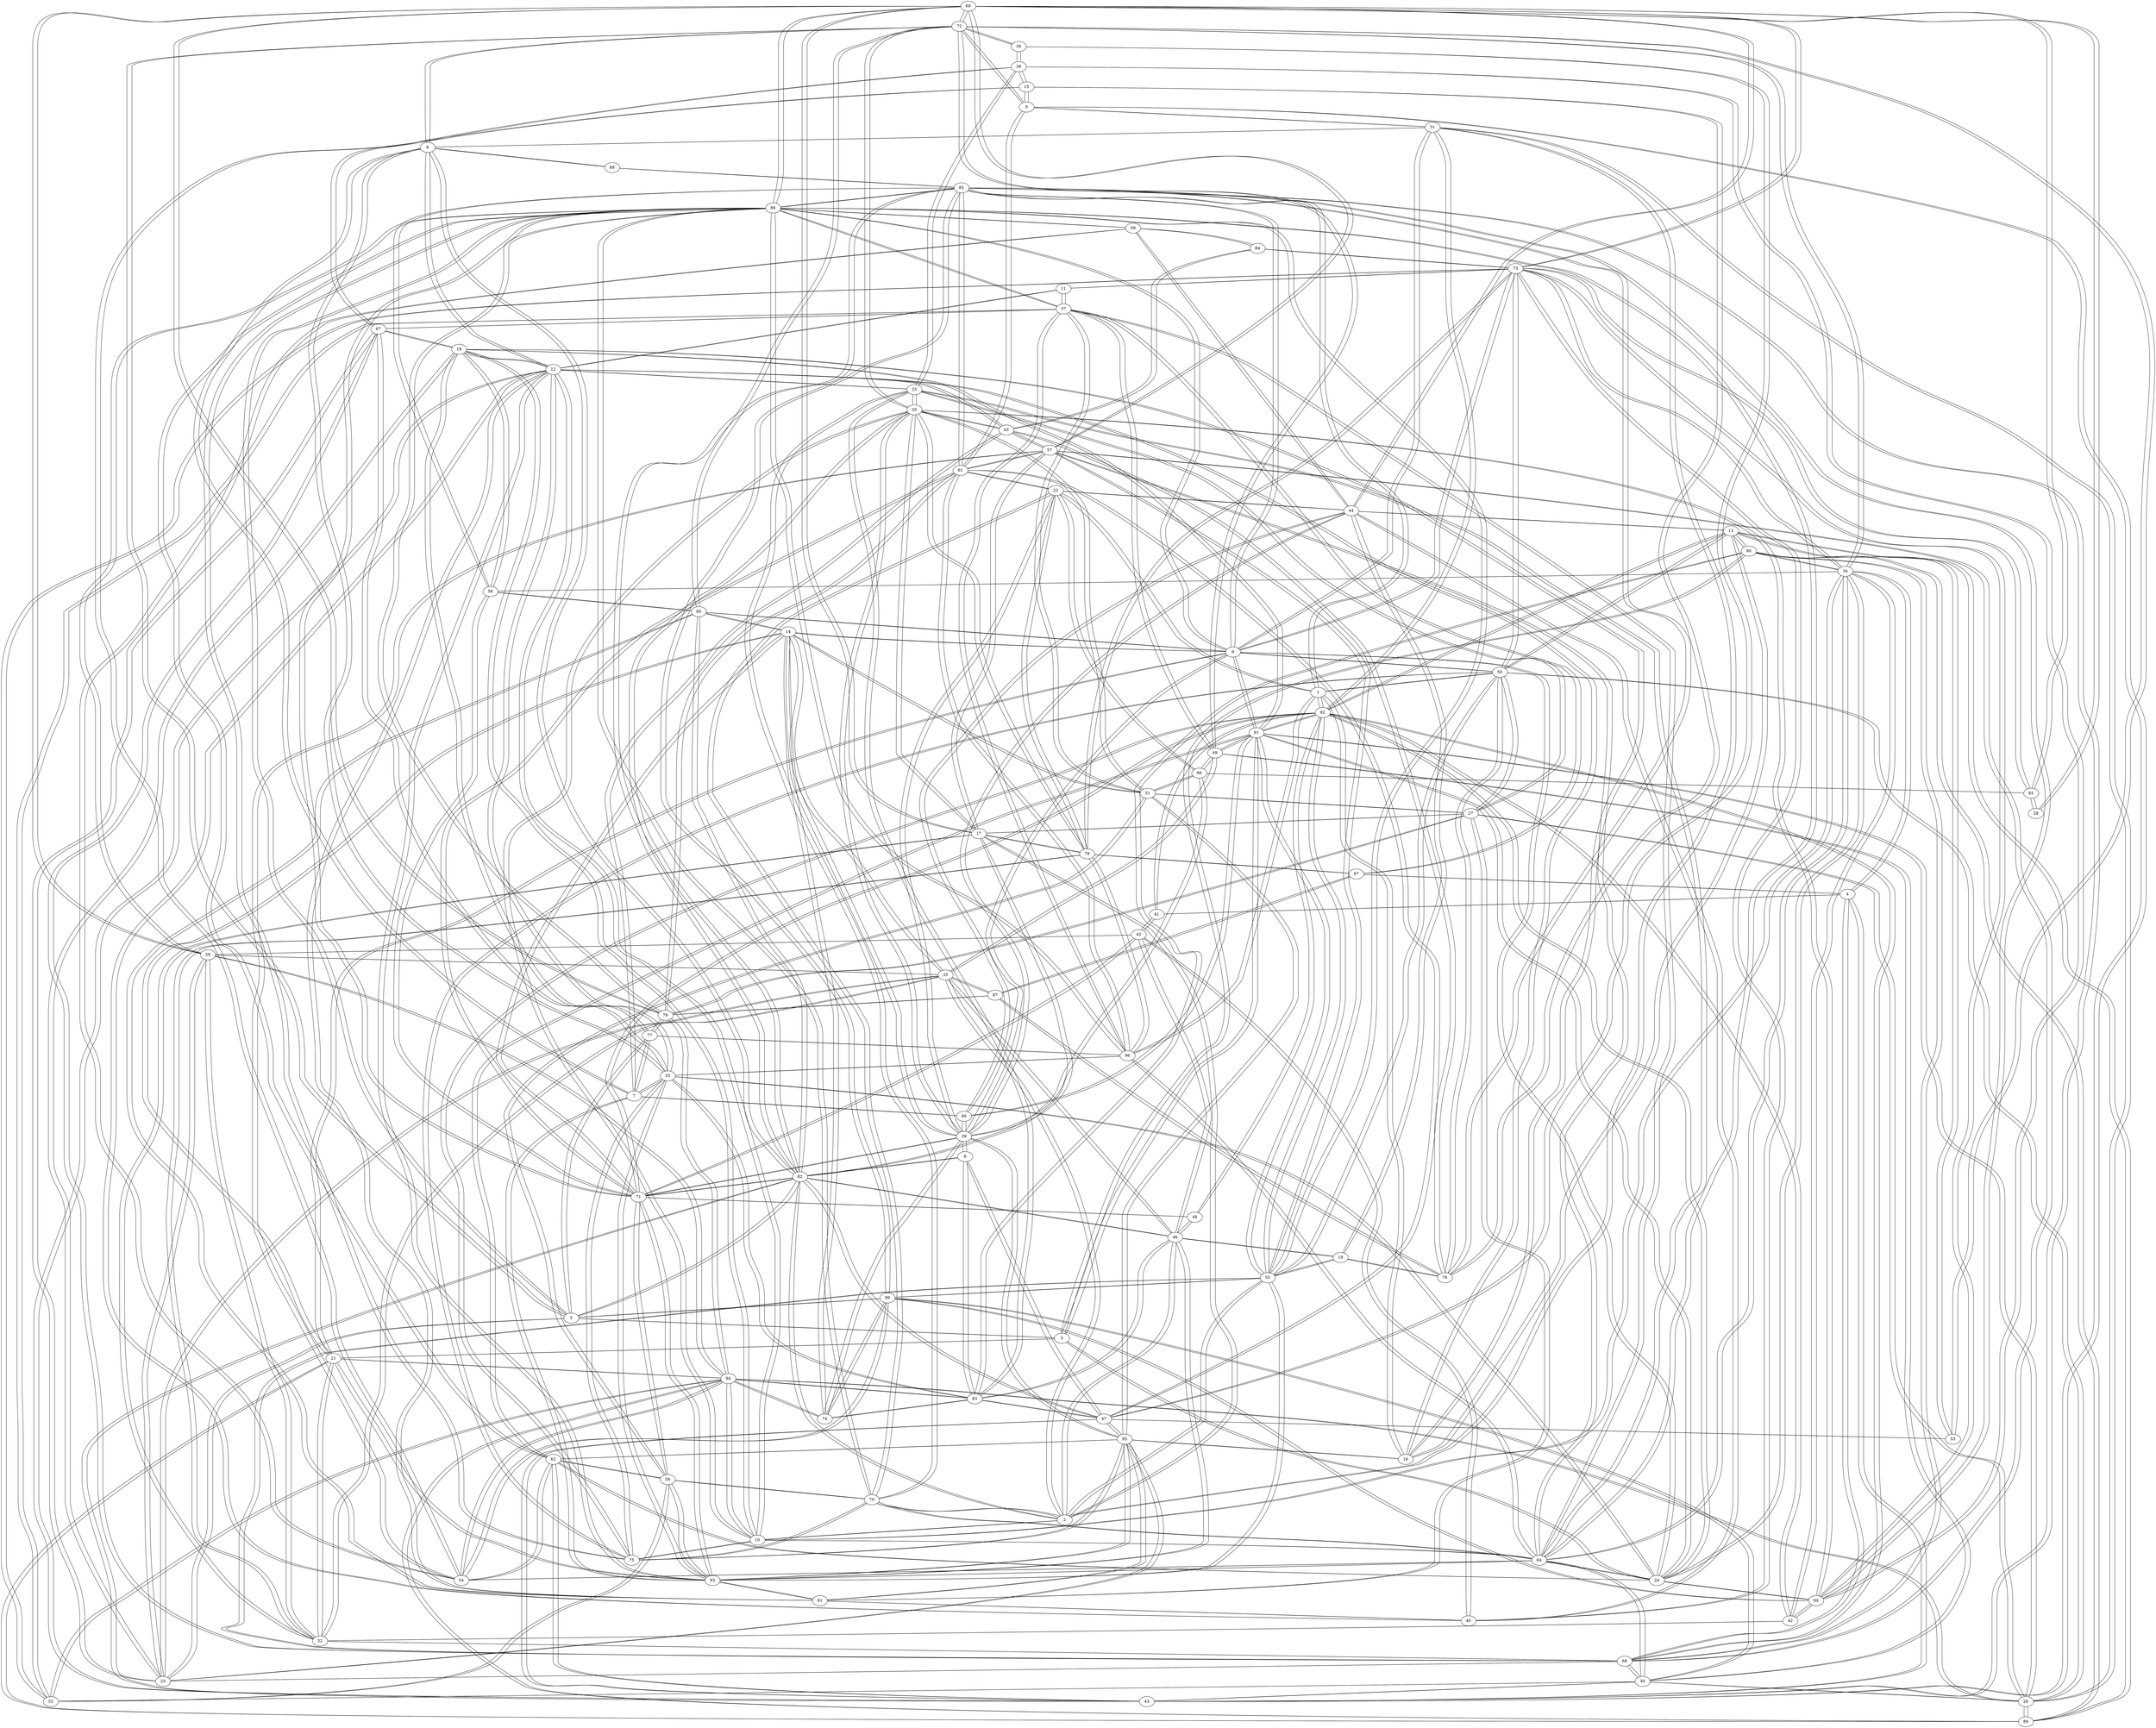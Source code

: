 graph {
  69 -- 72;
  69 -- 57;
  69 -- 29;
  69 -- 86;
  69 -- 44;
  69 -- 73;
  69 -- 65;
  69 -- 17;
  69 -- 28;
  69 -- 79;
  72 -- 69;
  72 -- 6;
  72 -- 49;
  72 -- 0;
  72 -- 80;
  72 -- 5;
  72 -- 20;
  72 -- 34;
  72 -- 53;
  72 -- 36;
  43 -- 62;
  43 -- 12;
  43 -- 82;
  43 -- 47;
  43 -- 30;
  43 -- 0;
  43 -- 85;
  43 -- 4;
  62 -- 43;
  62 -- 91;
  62 -- 24;
  62 -- 54;
  62 -- 95;
  62 -- 86;
  62 -- 58;
  10 -- 94;
  10 -- 20;
  10 -- 34;
  10 -- 18;
  10 -- 75;
  10 -- 64;
  10 -- 2;
  10 -- 12;
  94 -- 10;
  94 -- 74;
  94 -- 26;
  94 -- 79;
  94 -- 52;
  94 -- 89;
  94 -- 21;
  94 -- 83;
  94 -- 29;
  94 -- 54;
  93 -- 95;
  93 -- 46;
  93 -- 58;
  93 -- 33;
  93 -- 55;
  93 -- 12;
  93 -- 64;
  93 -- 7;
  93 -- 21;
  93 -- 71;
  93 -- 81;
  95 -- 93;
  95 -- 75;
  95 -- 16;
  95 -- 51;
  95 -- 62;
  95 -- 23;
  95 -- 39;
  95 -- 81;
  95 -- 47;
  32 -- 78;
  32 -- 21;
  32 -- 42;
  32 -- 17;
  32 -- 29;
  32 -- 35;
  32 -- 68;
  78 -- 32;
  78 -- 96;
  78 -- 97;
  78 -- 22;
  78 -- 73;
  78 -- 20;
  78 -- 17;
  60 -- 73;
  60 -- 38;
  60 -- 85;
  60 -- 20;
  60 -- 42;
  60 -- 24;
  60 -- 99;
  73 -- 60;
  73 -- 40;
  73 -- 65;
  73 -- 52;
  73 -- 78;
  73 -- 9;
  73 -- 69;
  73 -- 34;
  73 -- 50;
  73 -- 84;
  73 -- 11;
  23 -- 67;
  23 -- 5;
  23 -- 95;
  23 -- 35;
  23 -- 68;
  23 -- 18;
  23 -- 29;
  67 -- 23;
  67 -- 18;
  67 -- 37;
  67 -- 38;
  67 -- 33;
  67 -- 68;
  39 -- 71;
  39 -- 74;
  39 -- 22;
  39 -- 17;
  39 -- 66;
  39 -- 8;
  39 -- 95;
  39 -- 9;
  39 -- 20;
  39 -- 14;
  39 -- 44;
  71 -- 39;
  71 -- 56;
  71 -- 61;
  71 -- 92;
  71 -- 58;
  71 -- 48;
  71 -- 14;
  71 -- 45;
  71 -- 93;
  71 -- 86;
  71 -- 82;
  12 -- 63;
  12 -- 25;
  12 -- 43;
  12 -- 33;
  12 -- 11;
  12 -- 6;
  12 -- 93;
  12 -- 18;
  12 -- 81;
  12 -- 40;
  12 -- 16;
  12 -- 10;
  63 -- 12;
  63 -- 57;
  63 -- 7;
  63 -- 20;
  63 -- 76;
  63 -- 84;
  37 -- 51;
  37 -- 67;
  37 -- 96;
  37 -- 52;
  37 -- 86;
  37 -- 11;
  37 -- 49;
  37 -- 64;
  37 -- 97;
  51 -- 37;
  51 -- 14;
  51 -- 20;
  51 -- 27;
  51 -- 58;
  51 -- 98;
  51 -- 95;
  6 -- 72;
  6 -- 12;
  6 -- 88;
  6 -- 31;
  6 -- 7;
  6 -- 33;
  6 -- 82;
  46 -- 93;
  46 -- 48;
  46 -- 83;
  46 -- 35;
  46 -- 19;
  46 -- 2;
  46 -- 45;
  46 -- 82;
  34 -- 64;
  34 -- 56;
  34 -- 10;
  34 -- 90;
  34 -- 24;
  34 -- 42;
  34 -- 73;
  34 -- 72;
  34 -- 4;
  64 -- 34;
  64 -- 30;
  64 -- 24;
  64 -- 57;
  64 -- 86;
  64 -- 93;
  64 -- 70;
  64 -- 10;
  64 -- 25;
  64 -- 37;
  64 -- 54;
  64 -- 96;
  22 -- 98;
  22 -- 70;
  22 -- 78;
  22 -- 44;
  22 -- 39;
  22 -- 1;
  22 -- 61;
  98 -- 22;
  98 -- 65;
  98 -- 82;
  98 -- 51;
  98 -- 49;
  75 -- 95;
  75 -- 50;
  75 -- 33;
  75 -- 70;
  75 -- 86;
  75 -- 92;
  75 -- 10;
  13 -- 44;
  13 -- 16;
  13 -- 89;
  13 -- 92;
  13 -- 53;
  13 -- 90;
  13 -- 50;
  44 -- 13;
  44 -- 19;
  44 -- 22;
  44 -- 40;
  44 -- 69;
  44 -- 59;
  44 -- 66;
  44 -- 39;
  59 -- 86;
  59 -- 54;
  59 -- 44;
  59 -- 84;
  86 -- 59;
  86 -- 9;
  86 -- 5;
  86 -- 85;
  86 -- 75;
  86 -- 29;
  86 -- 70;
  86 -- 69;
  86 -- 64;
  86 -- 37;
  86 -- 62;
  86 -- 55;
  86 -- 96;
  86 -- 71;
  86 -- 79;
  19 -- 44;
  19 -- 55;
  19 -- 46;
  19 -- 76;
  58 -- 93;
  58 -- 51;
  58 -- 70;
  58 -- 71;
  58 -- 52;
  58 -- 62;
  9 -- 86;
  9 -- 24;
  9 -- 91;
  9 -- 21;
  9 -- 85;
  9 -- 73;
  9 -- 39;
  9 -- 14;
  9 -- 50;
  9 -- 80;
  9 -- 31;
  50 -- 76;
  50 -- 75;
  50 -- 55;
  50 -- 27;
  50 -- 1;
  50 -- 9;
  50 -- 73;
  50 -- 26;
  50 -- 13;
  76 -- 50;
  76 -- 87;
  76 -- 85;
  76 -- 19;
  76 -- 63;
  76 -- 15;
  7 -- 77;
  7 -- 33;
  7 -- 66;
  7 -- 63;
  7 -- 6;
  7 -- 93;
  77 -- 7;
  77 -- 18;
  77 -- 5;
  77 -- 96;
  77 -- 79;
  33 -- 93;
  33 -- 7;
  33 -- 12;
  33 -- 67;
  33 -- 75;
  33 -- 24;
  33 -- 96;
  33 -- 83;
  33 -- 6;
  56 -- 71;
  56 -- 34;
  56 -- 85;
  56 -- 80;
  56 -- 18;
  18 -- 67;
  18 -- 77;
  18 -- 91;
  18 -- 16;
  18 -- 10;
  18 -- 12;
  18 -- 56;
  18 -- 23;
  35 -- 87;
  35 -- 14;
  35 -- 46;
  35 -- 49;
  35 -- 23;
  35 -- 2;
  35 -- 29;
  35 -- 32;
  87 -- 35;
  87 -- 76;
  87 -- 97;
  87 -- 79;
  61 -- 71;
  61 -- 96;
  61 -- 57;
  61 -- 22;
  61 -- 0;
  61 -- 85;
  61 -- 47;
  61 -- 79;
  21 -- 89;
  21 -- 32;
  21 -- 9;
  21 -- 14;
  21 -- 3;
  21 -- 94;
  21 -- 93;
  89 -- 21;
  89 -- 13;
  89 -- 90;
  89 -- 94;
  89 -- 26;
  82 -- 85;
  82 -- 98;
  82 -- 2;
  82 -- 43;
  82 -- 47;
  82 -- 80;
  82 -- 20;
  82 -- 5;
  82 -- 46;
  82 -- 8;
  82 -- 6;
  82 -- 71;
  85 -- 82;
  85 -- 60;
  85 -- 76;
  85 -- 86;
  85 -- 9;
  85 -- 56;
  85 -- 61;
  85 -- 1;
  85 -- 88;
  85 -- 99;
  85 -- 43;
  16 -- 13;
  16 -- 95;
  16 -- 1;
  16 -- 18;
  16 -- 12;
  57 -- 69;
  57 -- 63;
  57 -- 64;
  57 -- 17;
  57 -- 55;
  57 -- 61;
  57 -- 54;
  57 -- 68;
  96 -- 78;
  96 -- 61;
  96 -- 1;
  96 -- 37;
  96 -- 77;
  96 -- 33;
  96 -- 86;
  96 -- 64;
  65 -- 98;
  65 -- 73;
  65 -- 69;
  65 -- 28;
  4 -- 68;
  4 -- 41;
  4 -- 97;
  4 -- 34;
  4 -- 43;
  68 -- 4;
  68 -- 55;
  68 -- 30;
  68 -- 90;
  68 -- 92;
  68 -- 57;
  68 -- 67;
  68 -- 23;
  68 -- 32;
  14 -- 51;
  14 -- 21;
  14 -- 35;
  14 -- 80;
  14 -- 74;
  14 -- 9;
  14 -- 71;
  14 -- 39;
  55 -- 50;
  55 -- 68;
  55 -- 99;
  55 -- 19;
  55 -- 2;
  55 -- 91;
  55 -- 92;
  55 -- 57;
  55 -- 86;
  55 -- 93;
  30 -- 64;
  30 -- 52;
  30 -- 68;
  30 -- 99;
  30 -- 49;
  30 -- 43;
  30 -- 26;
  38 -- 60;
  38 -- 67;
  38 -- 36;
  38 -- 25;
  38 -- 15;
  3 -- 91;
  3 -- 90;
  3 -- 21;
  3 -- 24;
  3 -- 5;
  91 -- 3;
  91 -- 9;
  91 -- 24;
  91 -- 62;
  91 -- 18;
  91 -- 55;
  91 -- 66;
  91 -- 26;
  91 -- 92;
  91 -- 49;
  20 -- 51;
  20 -- 17;
  20 -- 10;
  20 -- 25;
  20 -- 63;
  20 -- 82;
  20 -- 78;
  20 -- 39;
  20 -- 72;
  20 -- 60;
  41 -- 4;
  41 -- 45;
  41 -- 92;
  70 -- 22;
  70 -- 58;
  70 -- 75;
  70 -- 86;
  70 -- 64;
  70 -- 25;
  70 -- 2;
  25 -- 12;
  25 -- 27;
  25 -- 20;
  25 -- 38;
  25 -- 70;
  25 -- 64;
  25 -- 83;
  31 -- 92;
  31 -- 6;
  31 -- 2;
  31 -- 26;
  31 -- 0;
  31 -- 9;
  92 -- 31;
  92 -- 24;
  92 -- 48;
  92 -- 13;
  92 -- 71;
  92 -- 42;
  92 -- 55;
  92 -- 75;
  92 -- 68;
  92 -- 1;
  92 -- 91;
  92 -- 41;
  17 -- 20;
  17 -- 2;
  17 -- 57;
  17 -- 39;
  17 -- 32;
  17 -- 69;
  17 -- 78;
  17 -- 27;
  74 -- 94;
  74 -- 39;
  74 -- 83;
  74 -- 14;
  74 -- 99;
  5 -- 99;
  5 -- 23;
  5 -- 77;
  5 -- 86;
  5 -- 3;
  5 -- 82;
  5 -- 72;
  99 -- 5;
  99 -- 55;
  99 -- 30;
  99 -- 54;
  99 -- 85;
  99 -- 74;
  99 -- 60;
  24 -- 64;
  24 -- 9;
  24 -- 91;
  24 -- 92;
  24 -- 62;
  24 -- 34;
  24 -- 3;
  24 -- 33;
  24 -- 60;
  27 -- 51;
  27 -- 26;
  27 -- 50;
  27 -- 79;
  27 -- 25;
  27 -- 81;
  27 -- 17;
  97 -- 78;
  97 -- 87;
  97 -- 4;
  97 -- 37;
  40 -- 73;
  40 -- 81;
  40 -- 44;
  40 -- 45;
  40 -- 12;
  26 -- 27;
  26 -- 94;
  26 -- 31;
  26 -- 91;
  26 -- 30;
  26 -- 50;
  26 -- 89;
  79 -- 27;
  79 -- 94;
  79 -- 61;
  79 -- 87;
  79 -- 77;
  79 -- 86;
  79 -- 69;
  80 -- 81;
  80 -- 82;
  80 -- 14;
  80 -- 56;
  80 -- 72;
  80 -- 9;
  81 -- 80;
  81 -- 40;
  81 -- 27;
  81 -- 95;
  81 -- 12;
  81 -- 93;
  2 -- 17;
  2 -- 82;
  2 -- 55;
  2 -- 31;
  2 -- 46;
  2 -- 70;
  2 -- 10;
  2 -- 35;
  48 -- 92;
  48 -- 46;
  48 -- 71;
  42 -- 32;
  42 -- 34;
  42 -- 92;
  42 -- 60;
  52 -- 73;
  52 -- 30;
  52 -- 58;
  52 -- 37;
  52 -- 94;
  83 -- 46;
  83 -- 74;
  83 -- 33;
  83 -- 47;
  83 -- 94;
  83 -- 90;
  83 -- 8;
  83 -- 25;
  90 -- 3;
  90 -- 34;
  90 -- 68;
  90 -- 89;
  90 -- 83;
  90 -- 13;
  49 -- 72;
  49 -- 30;
  49 -- 35;
  49 -- 37;
  49 -- 91;
  49 -- 98;
  54 -- 62;
  54 -- 59;
  54 -- 57;
  54 -- 99;
  54 -- 15;
  54 -- 94;
  54 -- 64;
  66 -- 7;
  66 -- 39;
  66 -- 91;
  66 -- 44;
  53 -- 13;
  53 -- 47;
  53 -- 72;
  11 -- 12;
  11 -- 37;
  11 -- 73;
  47 -- 82;
  47 -- 53;
  47 -- 8;
  47 -- 43;
  47 -- 83;
  47 -- 36;
  47 -- 61;
  47 -- 95;
  29 -- 69;
  29 -- 86;
  29 -- 32;
  29 -- 45;
  29 -- 35;
  29 -- 94;
  29 -- 23;
  8 -- 47;
  8 -- 39;
  8 -- 82;
  8 -- 83;
  36 -- 38;
  36 -- 47;
  36 -- 72;
  0 -- 72;
  0 -- 31;
  0 -- 61;
  0 -- 43;
  0 -- 15;
  45 -- 40;
  45 -- 46;
  45 -- 41;
  45 -- 71;
  45 -- 29;
  1 -- 16;
  1 -- 96;
  1 -- 50;
  1 -- 22;
  1 -- 92;
  1 -- 85;
  88 -- 6;
  88 -- 85;
  84 -- 73;
  84 -- 63;
  84 -- 59;
  15 -- 38;
  15 -- 76;
  15 -- 54;
  15 -- 0;
  28 -- 65;
  28 -- 69;
}